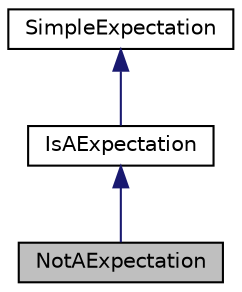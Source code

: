 digraph "NotAExpectation"
{
  edge [fontname="Helvetica",fontsize="10",labelfontname="Helvetica",labelfontsize="10"];
  node [fontname="Helvetica",fontsize="10",shape=record];
  Node1 [label="NotAExpectation",height=0.2,width=0.4,color="black", fillcolor="grey75", style="filled" fontcolor="black"];
  Node2 -> Node1 [dir="back",color="midnightblue",fontsize="10",style="solid",fontname="Helvetica"];
  Node2 [label="IsAExpectation",height=0.2,width=0.4,color="black", fillcolor="white", style="filled",URL="$class_is_a_expectation.html"];
  Node3 -> Node2 [dir="back",color="midnightblue",fontsize="10",style="solid",fontname="Helvetica"];
  Node3 [label="SimpleExpectation",height=0.2,width=0.4,color="black", fillcolor="white", style="filled",URL="$class_simple_expectation.html"];
}
